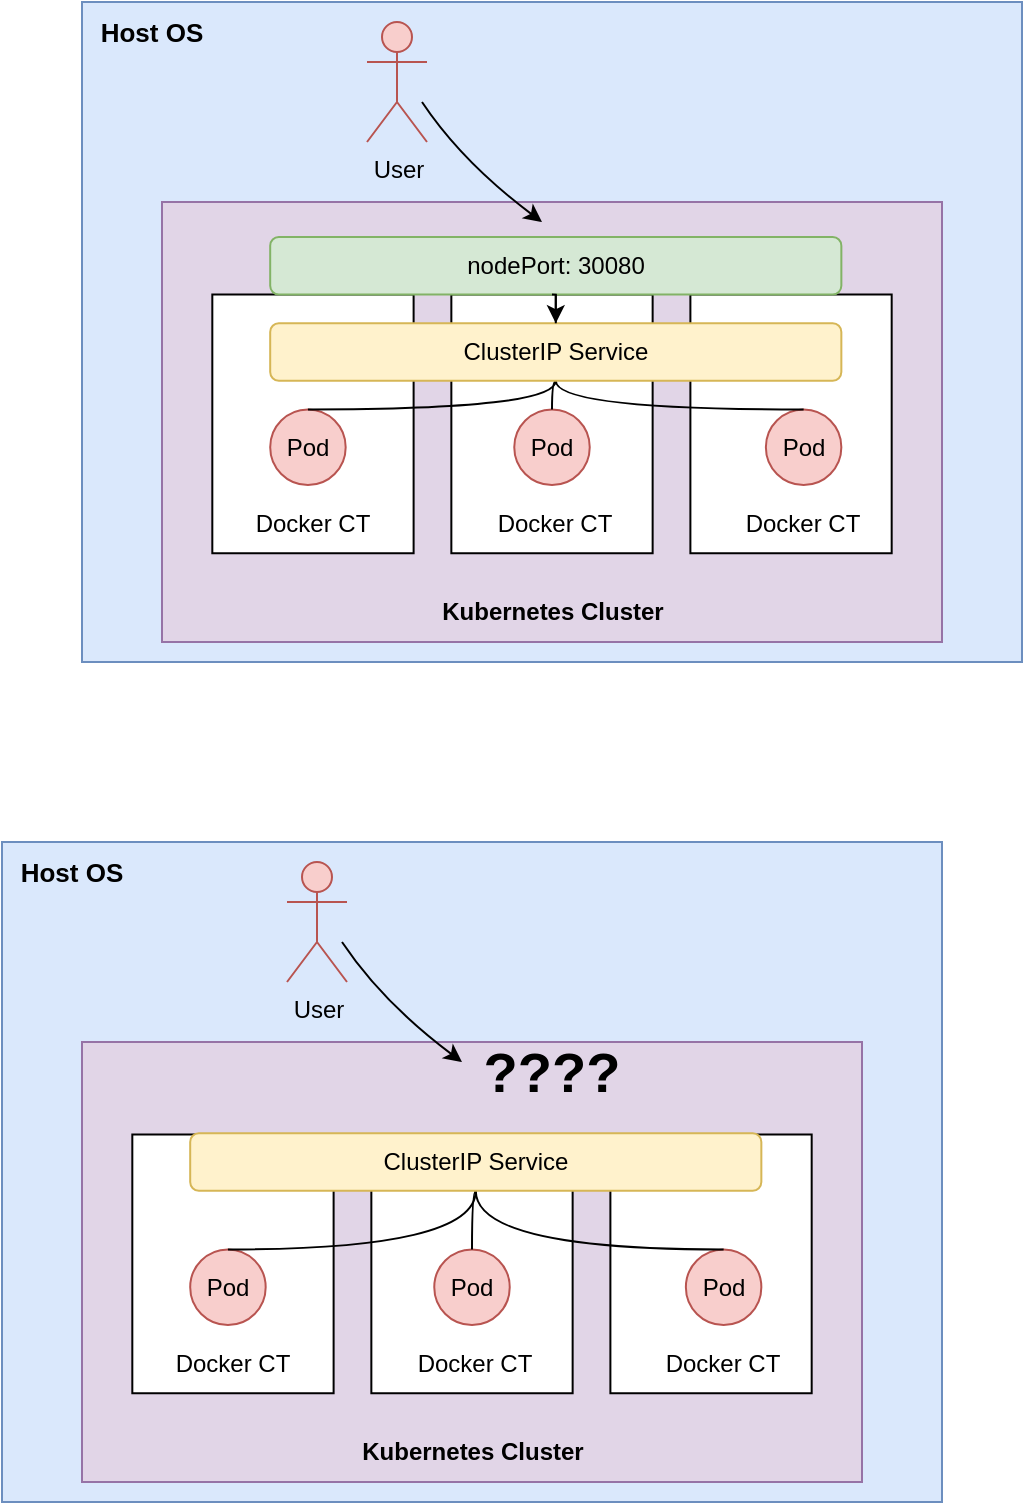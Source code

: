 <mxfile version="21.3.7" type="device">
  <diagram name="Page-1" id="ljDhld7403jB-4OP9t-t">
    <mxGraphModel dx="885" dy="536" grid="1" gridSize="10" guides="1" tooltips="1" connect="1" arrows="1" fold="1" page="1" pageScale="1" pageWidth="850" pageHeight="1100" math="0" shadow="0">
      <root>
        <mxCell id="0" />
        <mxCell id="1" parent="0" />
        <mxCell id="e-TDs5olHVVsqxmqAF3Q-1" value="" style="rounded=0;whiteSpace=wrap;html=1;fillColor=#dae8fc;strokeColor=#6c8ebf;movable=1;resizable=1;rotatable=1;deletable=1;editable=1;locked=0;connectable=1;" vertex="1" parent="1">
          <mxGeometry x="250" y="160" width="470" height="330" as="geometry" />
        </mxCell>
        <mxCell id="e-TDs5olHVVsqxmqAF3Q-3" value="&lt;b&gt;&lt;font style=&quot;font-size: 13px;&quot;&gt;Host OS&lt;/font&gt;&lt;/b&gt;" style="text;html=1;strokeColor=none;fillColor=none;align=center;verticalAlign=middle;whiteSpace=wrap;rounded=0;" vertex="1" parent="1">
          <mxGeometry x="255.16" y="160" width="60" height="30" as="geometry" />
        </mxCell>
        <mxCell id="e-TDs5olHVVsqxmqAF3Q-2" value="" style="rounded=0;whiteSpace=wrap;html=1;fillColor=#e1d5e7;strokeColor=#9673a6;" vertex="1" parent="1">
          <mxGeometry x="290" y="260" width="390" height="220" as="geometry" />
        </mxCell>
        <mxCell id="e-TDs5olHVVsqxmqAF3Q-5" value="" style="rounded=0;whiteSpace=wrap;html=1;" vertex="1" parent="1">
          <mxGeometry x="315.161" y="306.25" width="100.645" height="129.375" as="geometry" />
        </mxCell>
        <mxCell id="e-TDs5olHVVsqxmqAF3Q-8" value="" style="rounded=0;whiteSpace=wrap;html=1;" vertex="1" parent="1">
          <mxGeometry x="434.677" y="306.25" width="100.645" height="129.375" as="geometry" />
        </mxCell>
        <mxCell id="e-TDs5olHVVsqxmqAF3Q-9" value="" style="rounded=0;whiteSpace=wrap;html=1;" vertex="1" parent="1">
          <mxGeometry x="554.194" y="306.25" width="100.645" height="129.375" as="geometry" />
        </mxCell>
        <mxCell id="e-TDs5olHVVsqxmqAF3Q-30" style="orthogonalLoop=1;jettySize=auto;html=1;endArrow=none;endFill=0;startArrow=classic;startFill=1;curved=1;" edge="1" parent="1">
          <mxGeometry relative="1" as="geometry">
            <mxPoint x="480" y="270" as="sourcePoint" />
            <mxPoint x="420" y="210" as="targetPoint" />
            <Array as="points">
              <mxPoint x="440" y="240" />
            </Array>
          </mxGeometry>
        </mxCell>
        <mxCell id="e-TDs5olHVVsqxmqAF3Q-10" value="nodePort: 30080" style="rounded=1;whiteSpace=wrap;html=1;fillColor=#d5e8d4;strokeColor=#82b366;" vertex="1" parent="1">
          <mxGeometry x="344.097" y="277.5" width="285.581" height="28.75" as="geometry" />
        </mxCell>
        <mxCell id="e-TDs5olHVVsqxmqAF3Q-12" value="Pod" style="ellipse;whiteSpace=wrap;html=1;aspect=fixed;fillColor=#f8cecc;strokeColor=#b85450;" vertex="1" parent="1">
          <mxGeometry x="344.097" y="363.75" width="37.742" height="37.742" as="geometry" />
        </mxCell>
        <mxCell id="e-TDs5olHVVsqxmqAF3Q-13" value="Pod" style="ellipse;whiteSpace=wrap;html=1;aspect=fixed;fillColor=#f8cecc;strokeColor=#b85450;" vertex="1" parent="1">
          <mxGeometry x="466.129" y="363.75" width="37.742" height="37.742" as="geometry" />
        </mxCell>
        <mxCell id="e-TDs5olHVVsqxmqAF3Q-14" value="Pod" style="ellipse;whiteSpace=wrap;html=1;aspect=fixed;fillColor=#f8cecc;strokeColor=#b85450;" vertex="1" parent="1">
          <mxGeometry x="591.935" y="363.75" width="37.742" height="37.742" as="geometry" />
        </mxCell>
        <mxCell id="e-TDs5olHVVsqxmqAF3Q-21" style="edgeStyle=orthogonalEdgeStyle;orthogonalLoop=1;jettySize=auto;html=1;exitX=0.5;exitY=1;exitDx=0;exitDy=0;entryX=0.5;entryY=0;entryDx=0;entryDy=0;curved=1;endArrow=none;endFill=0;" edge="1" parent="1" source="e-TDs5olHVVsqxmqAF3Q-15" target="e-TDs5olHVVsqxmqAF3Q-12">
          <mxGeometry relative="1" as="geometry">
            <Array as="points">
              <mxPoint x="487.516" y="363.75" />
            </Array>
          </mxGeometry>
        </mxCell>
        <mxCell id="e-TDs5olHVVsqxmqAF3Q-22" style="edgeStyle=orthogonalEdgeStyle;orthogonalLoop=1;jettySize=auto;html=1;exitX=0.5;exitY=1;exitDx=0;exitDy=0;entryX=0.5;entryY=0;entryDx=0;entryDy=0;endArrow=none;endFill=0;curved=1;" edge="1" parent="1" source="e-TDs5olHVVsqxmqAF3Q-15" target="e-TDs5olHVVsqxmqAF3Q-13">
          <mxGeometry relative="1" as="geometry" />
        </mxCell>
        <mxCell id="e-TDs5olHVVsqxmqAF3Q-23" style="edgeStyle=orthogonalEdgeStyle;orthogonalLoop=1;jettySize=auto;html=1;exitX=0.5;exitY=1;exitDx=0;exitDy=0;entryX=0.5;entryY=0;entryDx=0;entryDy=0;curved=1;endArrow=none;endFill=0;" edge="1" parent="1" source="e-TDs5olHVVsqxmqAF3Q-15" target="e-TDs5olHVVsqxmqAF3Q-14">
          <mxGeometry relative="1" as="geometry">
            <Array as="points">
              <mxPoint x="487.516" y="363.75" />
            </Array>
          </mxGeometry>
        </mxCell>
        <mxCell id="e-TDs5olHVVsqxmqAF3Q-15" value="ClusterIP Service" style="rounded=1;whiteSpace=wrap;html=1;fillColor=#fff2cc;strokeColor=#d6b656;" vertex="1" parent="1">
          <mxGeometry x="344.097" y="320.625" width="285.581" height="28.75" as="geometry" />
        </mxCell>
        <mxCell id="e-TDs5olHVVsqxmqAF3Q-16" style="edgeStyle=orthogonalEdgeStyle;rounded=0;orthogonalLoop=1;jettySize=auto;html=1;exitX=0.5;exitY=0;exitDx=0;exitDy=0;entryX=0.5;entryY=0;entryDx=0;entryDy=0;" edge="1" parent="1" source="e-TDs5olHVVsqxmqAF3Q-8" target="e-TDs5olHVVsqxmqAF3Q-15">
          <mxGeometry relative="1" as="geometry" />
        </mxCell>
        <mxCell id="e-TDs5olHVVsqxmqAF3Q-17" style="edgeStyle=orthogonalEdgeStyle;rounded=0;orthogonalLoop=1;jettySize=auto;html=1;exitX=0.5;exitY=1;exitDx=0;exitDy=0;entryX=0.5;entryY=0;entryDx=0;entryDy=0;endArrow=none;endFill=0;" edge="1" parent="1" source="e-TDs5olHVVsqxmqAF3Q-10" target="e-TDs5olHVVsqxmqAF3Q-15">
          <mxGeometry relative="1" as="geometry" />
        </mxCell>
        <mxCell id="e-TDs5olHVVsqxmqAF3Q-24" value="Docker CT" style="text;html=1;strokeColor=none;fillColor=none;align=center;verticalAlign=middle;whiteSpace=wrap;rounded=0;" vertex="1" parent="1">
          <mxGeometry x="327.742" y="399.688" width="75.484" height="43.125" as="geometry" />
        </mxCell>
        <mxCell id="e-TDs5olHVVsqxmqAF3Q-25" value="Docker CT" style="text;html=1;strokeColor=none;fillColor=none;align=center;verticalAlign=middle;whiteSpace=wrap;rounded=0;" vertex="1" parent="1">
          <mxGeometry x="449.145" y="399.688" width="75.484" height="43.125" as="geometry" />
        </mxCell>
        <mxCell id="e-TDs5olHVVsqxmqAF3Q-26" value="Docker CT" style="text;html=1;strokeColor=none;fillColor=none;align=center;verticalAlign=middle;whiteSpace=wrap;rounded=0;" vertex="1" parent="1">
          <mxGeometry x="573.065" y="399.688" width="75.484" height="43.125" as="geometry" />
        </mxCell>
        <mxCell id="e-TDs5olHVVsqxmqAF3Q-28" value="&lt;b&gt;Kubernetes Cluster&lt;/b&gt;" style="text;html=1;strokeColor=none;fillColor=none;align=center;verticalAlign=middle;whiteSpace=wrap;rounded=0;" vertex="1" parent="1">
          <mxGeometry x="422.5" y="450" width="125" height="30" as="geometry" />
        </mxCell>
        <mxCell id="e-TDs5olHVVsqxmqAF3Q-29" value="User" style="shape=umlActor;verticalLabelPosition=bottom;verticalAlign=top;html=1;outlineConnect=0;fillColor=#f8cecc;strokeColor=#b85450;" vertex="1" parent="1">
          <mxGeometry x="392.5" y="170" width="30" height="60" as="geometry" />
        </mxCell>
        <mxCell id="e-TDs5olHVVsqxmqAF3Q-32" value="" style="rounded=0;whiteSpace=wrap;html=1;fillColor=#dae8fc;strokeColor=#6c8ebf;movable=1;resizable=1;rotatable=1;deletable=1;editable=1;locked=0;connectable=1;" vertex="1" parent="1">
          <mxGeometry x="210" y="580" width="470" height="330" as="geometry" />
        </mxCell>
        <mxCell id="e-TDs5olHVVsqxmqAF3Q-33" value="&lt;b&gt;&lt;font style=&quot;font-size: 13px;&quot;&gt;Host OS&lt;/font&gt;&lt;/b&gt;" style="text;html=1;strokeColor=none;fillColor=none;align=center;verticalAlign=middle;whiteSpace=wrap;rounded=0;" vertex="1" parent="1">
          <mxGeometry x="215.16" y="580" width="60" height="30" as="geometry" />
        </mxCell>
        <mxCell id="e-TDs5olHVVsqxmqAF3Q-34" value="" style="rounded=0;whiteSpace=wrap;html=1;fillColor=#e1d5e7;strokeColor=#9673a6;" vertex="1" parent="1">
          <mxGeometry x="250" y="680" width="390" height="220" as="geometry" />
        </mxCell>
        <mxCell id="e-TDs5olHVVsqxmqAF3Q-35" value="" style="rounded=0;whiteSpace=wrap;html=1;" vertex="1" parent="1">
          <mxGeometry x="275.161" y="726.25" width="100.645" height="129.375" as="geometry" />
        </mxCell>
        <mxCell id="e-TDs5olHVVsqxmqAF3Q-36" value="" style="rounded=0;whiteSpace=wrap;html=1;" vertex="1" parent="1">
          <mxGeometry x="394.677" y="726.25" width="100.645" height="129.375" as="geometry" />
        </mxCell>
        <mxCell id="e-TDs5olHVVsqxmqAF3Q-37" value="" style="rounded=0;whiteSpace=wrap;html=1;" vertex="1" parent="1">
          <mxGeometry x="514.194" y="726.25" width="100.645" height="129.375" as="geometry" />
        </mxCell>
        <mxCell id="e-TDs5olHVVsqxmqAF3Q-38" style="orthogonalLoop=1;jettySize=auto;html=1;endArrow=none;endFill=0;startArrow=classic;startFill=1;curved=1;" edge="1" parent="1">
          <mxGeometry relative="1" as="geometry">
            <mxPoint x="440" y="690" as="sourcePoint" />
            <mxPoint x="380" y="630" as="targetPoint" />
            <Array as="points">
              <mxPoint x="400" y="660" />
            </Array>
          </mxGeometry>
        </mxCell>
        <mxCell id="e-TDs5olHVVsqxmqAF3Q-40" value="Pod" style="ellipse;whiteSpace=wrap;html=1;aspect=fixed;fillColor=#f8cecc;strokeColor=#b85450;" vertex="1" parent="1">
          <mxGeometry x="304.097" y="783.75" width="37.742" height="37.742" as="geometry" />
        </mxCell>
        <mxCell id="e-TDs5olHVVsqxmqAF3Q-41" value="Pod" style="ellipse;whiteSpace=wrap;html=1;aspect=fixed;fillColor=#f8cecc;strokeColor=#b85450;" vertex="1" parent="1">
          <mxGeometry x="426.129" y="783.75" width="37.742" height="37.742" as="geometry" />
        </mxCell>
        <mxCell id="e-TDs5olHVVsqxmqAF3Q-42" value="Pod" style="ellipse;whiteSpace=wrap;html=1;aspect=fixed;fillColor=#f8cecc;strokeColor=#b85450;" vertex="1" parent="1">
          <mxGeometry x="551.935" y="783.75" width="37.742" height="37.742" as="geometry" />
        </mxCell>
        <mxCell id="e-TDs5olHVVsqxmqAF3Q-43" style="edgeStyle=orthogonalEdgeStyle;orthogonalLoop=1;jettySize=auto;html=1;exitX=0.5;exitY=1;exitDx=0;exitDy=0;entryX=0.5;entryY=0;entryDx=0;entryDy=0;curved=1;endArrow=none;endFill=0;" edge="1" source="e-TDs5olHVVsqxmqAF3Q-46" target="e-TDs5olHVVsqxmqAF3Q-40" parent="1">
          <mxGeometry relative="1" as="geometry">
            <Array as="points">
              <mxPoint x="447.516" y="783.75" />
            </Array>
          </mxGeometry>
        </mxCell>
        <mxCell id="e-TDs5olHVVsqxmqAF3Q-44" style="edgeStyle=orthogonalEdgeStyle;orthogonalLoop=1;jettySize=auto;html=1;exitX=0.5;exitY=1;exitDx=0;exitDy=0;entryX=0.5;entryY=0;entryDx=0;entryDy=0;endArrow=none;endFill=0;curved=1;" edge="1" source="e-TDs5olHVVsqxmqAF3Q-46" target="e-TDs5olHVVsqxmqAF3Q-41" parent="1">
          <mxGeometry relative="1" as="geometry" />
        </mxCell>
        <mxCell id="e-TDs5olHVVsqxmqAF3Q-45" style="edgeStyle=orthogonalEdgeStyle;orthogonalLoop=1;jettySize=auto;html=1;exitX=0.5;exitY=1;exitDx=0;exitDy=0;entryX=0.5;entryY=0;entryDx=0;entryDy=0;curved=1;endArrow=none;endFill=0;" edge="1" source="e-TDs5olHVVsqxmqAF3Q-46" target="e-TDs5olHVVsqxmqAF3Q-42" parent="1">
          <mxGeometry relative="1" as="geometry">
            <Array as="points">
              <mxPoint x="447.516" y="783.75" />
            </Array>
          </mxGeometry>
        </mxCell>
        <mxCell id="e-TDs5olHVVsqxmqAF3Q-46" value="ClusterIP Service" style="rounded=1;whiteSpace=wrap;html=1;fillColor=#fff2cc;strokeColor=#d6b656;" vertex="1" parent="1">
          <mxGeometry x="304.097" y="725.625" width="285.581" height="28.75" as="geometry" />
        </mxCell>
        <mxCell id="e-TDs5olHVVsqxmqAF3Q-49" value="Docker CT" style="text;html=1;strokeColor=none;fillColor=none;align=center;verticalAlign=middle;whiteSpace=wrap;rounded=0;" vertex="1" parent="1">
          <mxGeometry x="287.742" y="819.688" width="75.484" height="43.125" as="geometry" />
        </mxCell>
        <mxCell id="e-TDs5olHVVsqxmqAF3Q-50" value="Docker CT" style="text;html=1;strokeColor=none;fillColor=none;align=center;verticalAlign=middle;whiteSpace=wrap;rounded=0;" vertex="1" parent="1">
          <mxGeometry x="409.145" y="819.688" width="75.484" height="43.125" as="geometry" />
        </mxCell>
        <mxCell id="e-TDs5olHVVsqxmqAF3Q-51" value="Docker CT" style="text;html=1;strokeColor=none;fillColor=none;align=center;verticalAlign=middle;whiteSpace=wrap;rounded=0;" vertex="1" parent="1">
          <mxGeometry x="533.065" y="819.688" width="75.484" height="43.125" as="geometry" />
        </mxCell>
        <mxCell id="e-TDs5olHVVsqxmqAF3Q-52" value="&lt;b&gt;Kubernetes Cluster&lt;/b&gt;" style="text;html=1;strokeColor=none;fillColor=none;align=center;verticalAlign=middle;whiteSpace=wrap;rounded=0;" vertex="1" parent="1">
          <mxGeometry x="382.5" y="870" width="125" height="30" as="geometry" />
        </mxCell>
        <mxCell id="e-TDs5olHVVsqxmqAF3Q-53" value="User" style="shape=umlActor;verticalLabelPosition=bottom;verticalAlign=top;html=1;outlineConnect=0;fillColor=#f8cecc;strokeColor=#b85450;" vertex="1" parent="1">
          <mxGeometry x="352.5" y="590" width="30" height="60" as="geometry" />
        </mxCell>
        <mxCell id="e-TDs5olHVVsqxmqAF3Q-54" value="&lt;b style=&quot;&quot;&gt;&lt;font style=&quot;font-size: 28px;&quot;&gt;????&lt;/font&gt;&lt;/b&gt;" style="text;html=1;strokeColor=none;fillColor=none;align=center;verticalAlign=middle;whiteSpace=wrap;rounded=0;" vertex="1" parent="1">
          <mxGeometry x="455.0" y="680" width="60" height="30" as="geometry" />
        </mxCell>
      </root>
    </mxGraphModel>
  </diagram>
</mxfile>
